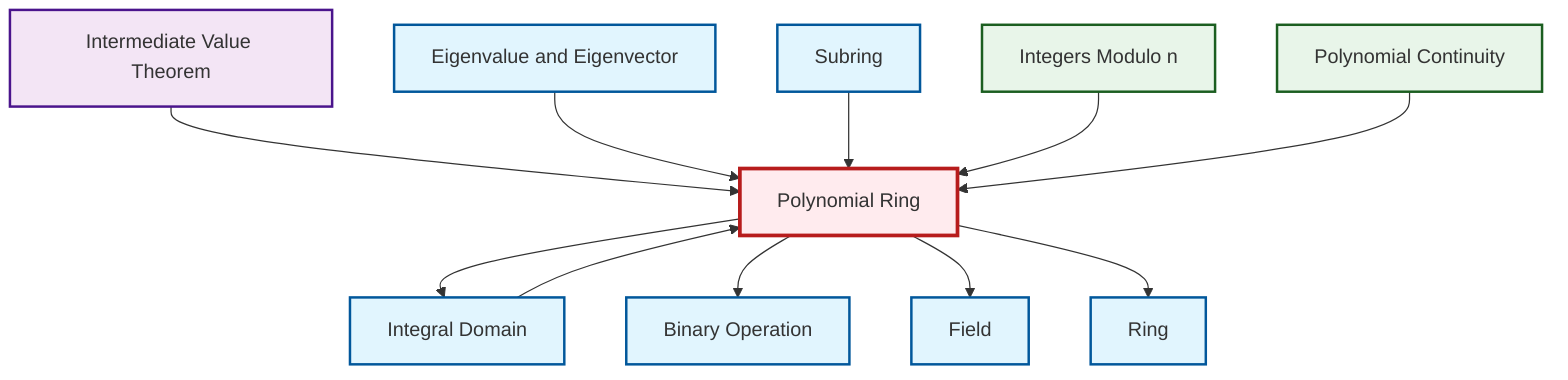 graph TD
    classDef definition fill:#e1f5fe,stroke:#01579b,stroke-width:2px
    classDef theorem fill:#f3e5f5,stroke:#4a148c,stroke-width:2px
    classDef axiom fill:#fff3e0,stroke:#e65100,stroke-width:2px
    classDef example fill:#e8f5e9,stroke:#1b5e20,stroke-width:2px
    classDef current fill:#ffebee,stroke:#b71c1c,stroke-width:3px
    def-ring["Ring"]:::definition
    def-subring["Subring"]:::definition
    def-binary-operation["Binary Operation"]:::definition
    ex-quotient-integers-mod-n["Integers Modulo n"]:::example
    def-field["Field"]:::definition
    def-integral-domain["Integral Domain"]:::definition
    thm-intermediate-value["Intermediate Value Theorem"]:::theorem
    def-polynomial-ring["Polynomial Ring"]:::definition
    def-eigenvalue-eigenvector["Eigenvalue and Eigenvector"]:::definition
    ex-polynomial-continuity["Polynomial Continuity"]:::example
    thm-intermediate-value --> def-polynomial-ring
    def-eigenvalue-eigenvector --> def-polynomial-ring
    def-polynomial-ring --> def-integral-domain
    def-subring --> def-polynomial-ring
    def-integral-domain --> def-polynomial-ring
    ex-quotient-integers-mod-n --> def-polynomial-ring
    ex-polynomial-continuity --> def-polynomial-ring
    def-polynomial-ring --> def-binary-operation
    def-polynomial-ring --> def-field
    def-polynomial-ring --> def-ring
    class def-polynomial-ring current